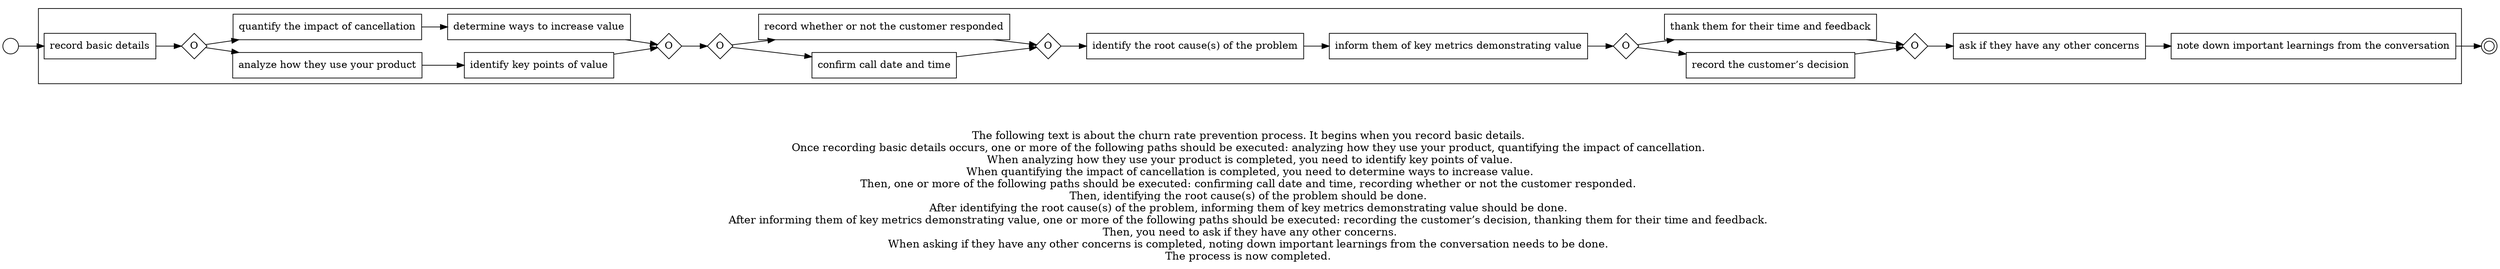 digraph churn_rate_prevention_process_0 {
	graph [rankdir=LR]
	START_NODE [label="" shape=circle width=0.3]
	subgraph CLUSTER_0 {
		"record basic details" [shape=box]
		"OR_SPLIT--2. Evaluate product usage_TKS4" [label=O fixedsize=true shape=diamond width=0.5]
		"record basic details" -> "OR_SPLIT--2. Evaluate product usage_TKS4"
		"analyze how they use your product" [shape=box]
		"OR_SPLIT--2. Evaluate product usage_TKS4" -> "analyze how they use your product"
		"quantify the impact of cancellation" [shape=box]
		"OR_SPLIT--2. Evaluate product usage_TKS4" -> "quantify the impact of cancellation"
		"identify key points of value" [shape=box]
		"analyze how they use your product" -> "identify key points of value"
		"determine ways to increase value" [shape=box]
		"quantify the impact of cancellation" -> "determine ways to increase value"
		"OR_JOIN--2. Evaluate product usage_TKS4" [label=O fixedsize=true shape=diamond width=0.5]
		"identify key points of value" -> "OR_JOIN--2. Evaluate product usage_TKS4"
		"determine ways to increase value" -> "OR_JOIN--2. Evaluate product usage_TKS4"
		"OR_SPLIT--3. Contact the customer_GYIV" [label=O fixedsize=true shape=diamond width=0.5]
		"OR_JOIN--2. Evaluate product usage_TKS4" -> "OR_SPLIT--3. Contact the customer_GYIV"
		"confirm call date and time" [shape=box]
		"OR_SPLIT--3. Contact the customer_GYIV" -> "confirm call date and time"
		"record whether or not the customer responded" [shape=box]
		"OR_SPLIT--3. Contact the customer_GYIV" -> "record whether or not the customer responded"
		"OR_JOIN--3. Contact the customer_GYIV" [label=O fixedsize=true shape=diamond width=0.5]
		"confirm call date and time" -> "OR_JOIN--3. Contact the customer_GYIV"
		"record whether or not the customer responded" -> "OR_JOIN--3. Contact the customer_GYIV"
		"identify the root cause(s) of the problem" [shape=box]
		"OR_JOIN--3. Contact the customer_GYIV" -> "identify the root cause(s) of the problem"
		"inform them of key metrics demonstrating value" [shape=box]
		"identify the root cause(s) of the problem" -> "inform them of key metrics demonstrating value"
		"OR_SPLIT--6. Outcome_Q31P" [label=O fixedsize=true shape=diamond width=0.5]
		"inform them of key metrics demonstrating value" -> "OR_SPLIT--6. Outcome_Q31P"
		"record the customer’s decision" [shape=box]
		"OR_SPLIT--6. Outcome_Q31P" -> "record the customer’s decision"
		"thank them for their time and feedback" [shape=box]
		"OR_SPLIT--6. Outcome_Q31P" -> "thank them for their time and feedback"
		"OR_JOIN--6. Outcome_Q31P" [label=O fixedsize=true shape=diamond width=0.5]
		"record the customer’s decision" -> "OR_JOIN--6. Outcome_Q31P"
		"thank them for their time and feedback" -> "OR_JOIN--6. Outcome_Q31P"
		"ask if they have any other concerns" [shape=box]
		"OR_JOIN--6. Outcome_Q31P" -> "ask if they have any other concerns"
		"note down important learnings from the conversation" [shape=box]
		"ask if they have any other concerns" -> "note down important learnings from the conversation"
	}
	START_NODE -> "record basic details"
	END_NODE [label="" shape=doublecircle width=0.2]
	"note down important learnings from the conversation" -> END_NODE
	fontsize=15 label="\n\n
The following text is about the churn rate prevention process. It begins when you record basic details. 
Once recording basic details occurs, one or more of the following paths should be executed: analyzing how they use your product, quantifying the impact of cancellation. 
When analyzing how they use your product is completed, you need to identify key points of value.
When quantifying the impact of cancellation is completed, you need to determine ways to increase value.
Then, one or more of the following paths should be executed: confirming call date and time, recording whether or not the customer responded. 
Then, identifying the root cause(s) of the problem should be done. 
After identifying the root cause(s) of the problem, informing them of key metrics demonstrating value should be done. 
After informing them of key metrics demonstrating value, one or more of the following paths should be executed: recording the customer’s decision, thanking them for their time and feedback. 
Then, you need to ask if they have any other concerns.
When asking if they have any other concerns is completed, noting down important learnings from the conversation needs to be done. 
The process is now completed. 
"
}
